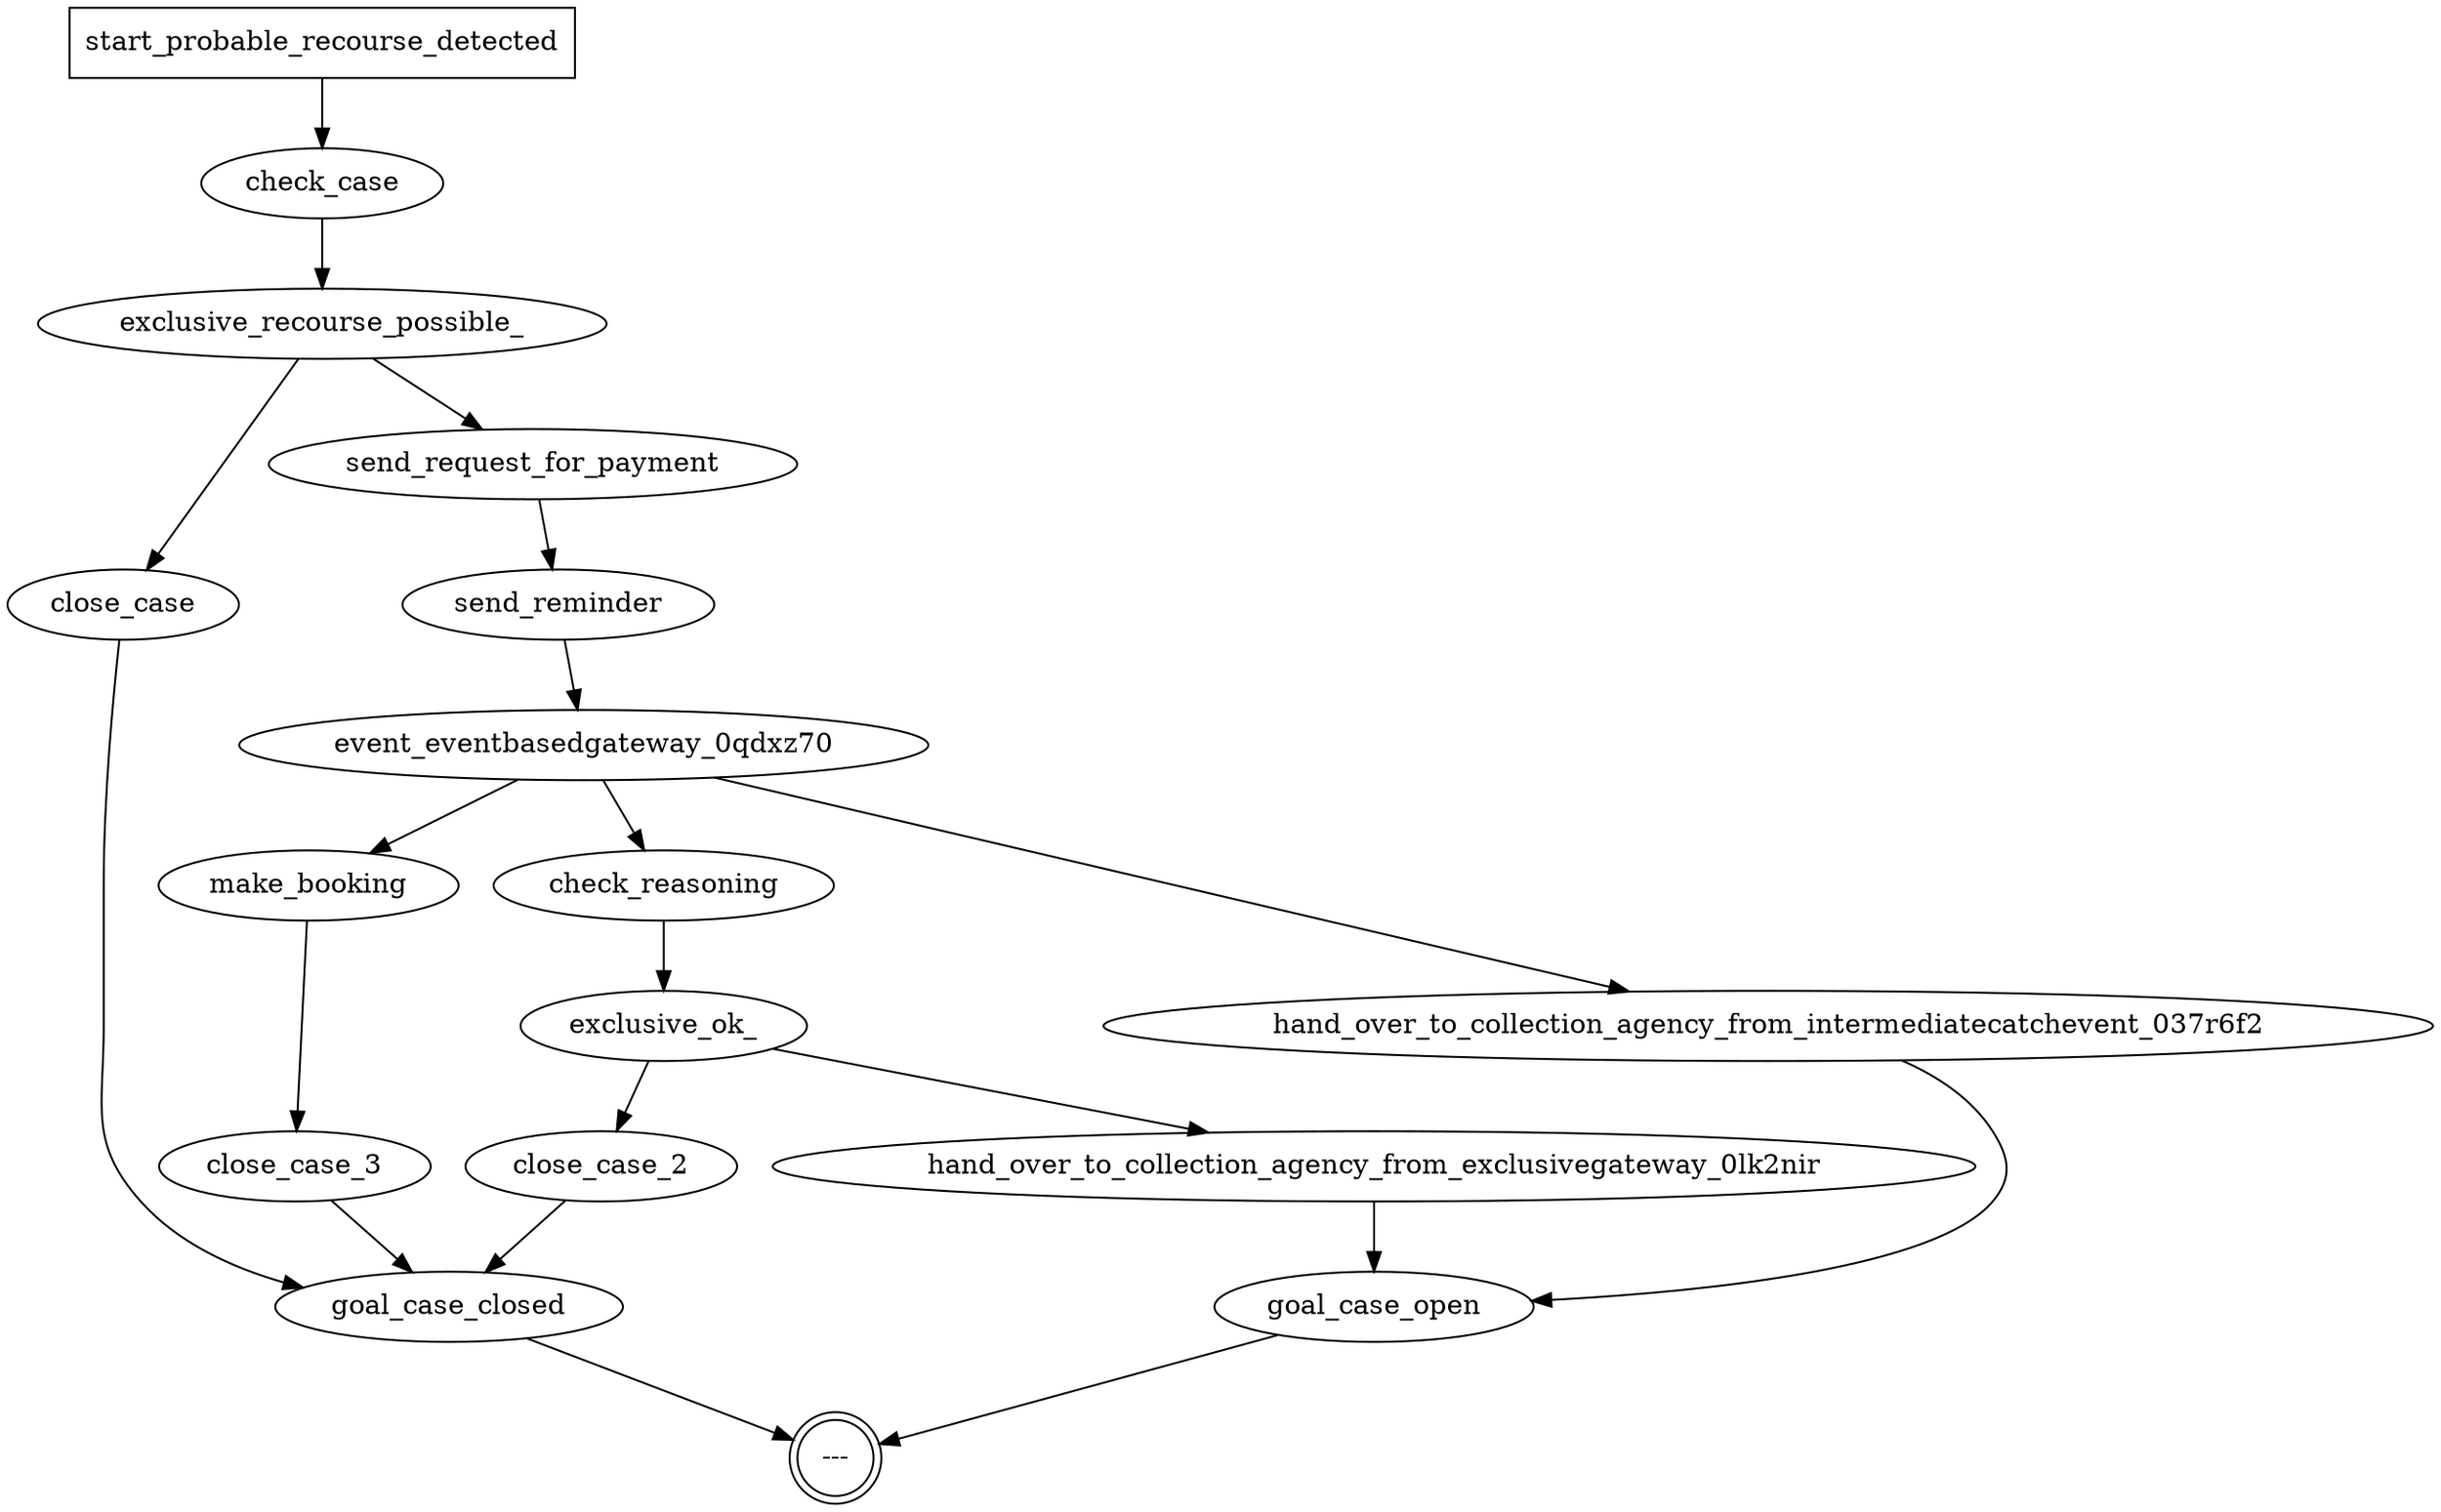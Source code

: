 digraph {
  0 [label="---", shape=doublecircle];
  1 [label="goal_case_closed"];
  2 [label="close_case"];
  3 [label="exclusive_recourse_possible_"];
  4 [label="check_case"];
  5 [label="start_probable_recourse_detected", shape=box];
  10 [label="send_request_for_payment"];
  7 [label="hand_over_to_collection_agency_from_intermediatecatchevent_037r6f2"];
  8 [label="event_eventbasedgateway_0qdxz70"];
  13 [label="close_case_2"];
  12 [label="make_booking"];
  16 [label="hand_over_to_collection_agency_from_exclusivegateway_0lk2nir"];
  9 [label="send_reminder"];
  11 [label="close_case_3"];
  6 [label="goal_case_open"];
  14 [label="exclusive_ok_"];
  15 [label="check_reasoning"];
  1 -> 0;
  2 -> 1;
  3 -> 10;
  3 -> 2;
  4 -> 3;
  5 -> 4;
  10 -> 9;
  7 -> 6;
  8 -> 15;
  8 -> 7;
  8 -> 12;
  13 -> 1;
  12 -> 11;
  16 -> 6;
  9 -> 8;
  11 -> 1;
  6 -> 0;
  14 -> 13;
  14 -> 16;
  15 -> 14;
}
